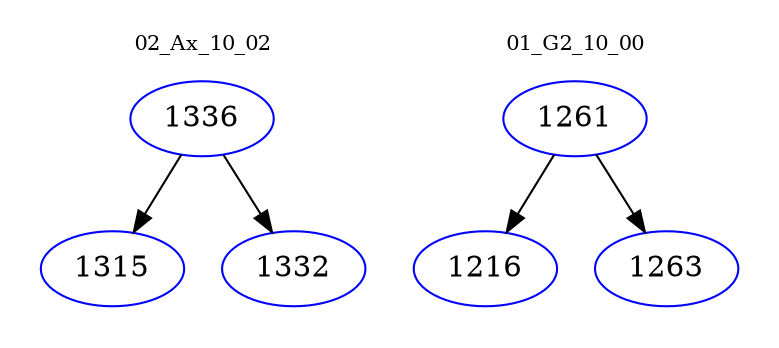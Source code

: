 digraph{
subgraph cluster_0 {
color = white
label = "02_Ax_10_02";
fontsize=10;
T0_1336 [label="1336", color="blue"]
T0_1336 -> T0_1315 [color="black"]
T0_1315 [label="1315", color="blue"]
T0_1336 -> T0_1332 [color="black"]
T0_1332 [label="1332", color="blue"]
}
subgraph cluster_1 {
color = white
label = "01_G2_10_00";
fontsize=10;
T1_1261 [label="1261", color="blue"]
T1_1261 -> T1_1216 [color="black"]
T1_1216 [label="1216", color="blue"]
T1_1261 -> T1_1263 [color="black"]
T1_1263 [label="1263", color="blue"]
}
}
